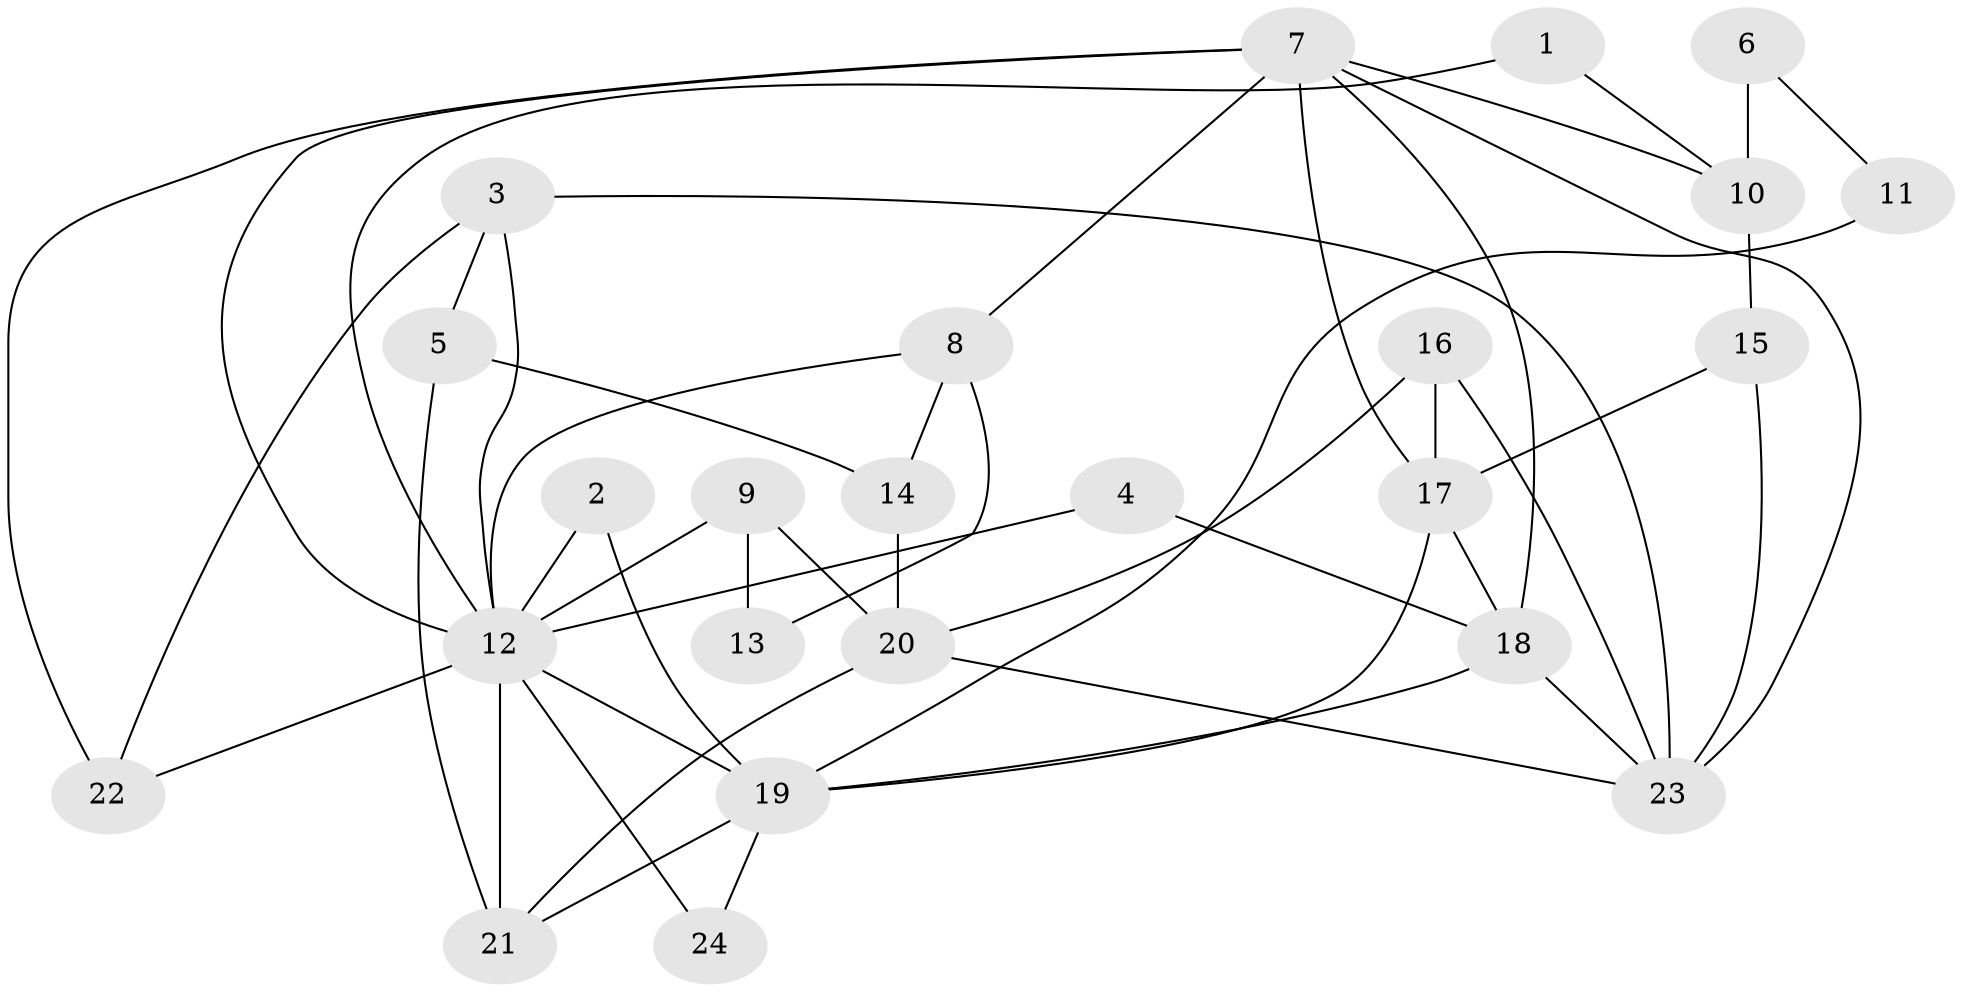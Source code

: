 // original degree distribution, {7: 0.025974025974025976, 4: 0.12987012987012986, 3: 0.24675324675324675, 2: 0.24675324675324675, 6: 0.012987012987012988, 5: 0.09090909090909091, 1: 0.23376623376623376, 8: 0.012987012987012988}
// Generated by graph-tools (version 1.1) at 2025/36/03/04/25 23:36:01]
// undirected, 24 vertices, 47 edges
graph export_dot {
  node [color=gray90,style=filled];
  1;
  2;
  3;
  4;
  5;
  6;
  7;
  8;
  9;
  10;
  11;
  12;
  13;
  14;
  15;
  16;
  17;
  18;
  19;
  20;
  21;
  22;
  23;
  24;
  1 -- 10 [weight=1.0];
  1 -- 12 [weight=1.0];
  2 -- 12 [weight=1.0];
  2 -- 19 [weight=1.0];
  3 -- 5 [weight=1.0];
  3 -- 12 [weight=1.0];
  3 -- 22 [weight=1.0];
  3 -- 23 [weight=1.0];
  4 -- 12 [weight=1.0];
  4 -- 18 [weight=1.0];
  5 -- 14 [weight=1.0];
  5 -- 21 [weight=1.0];
  6 -- 10 [weight=2.0];
  6 -- 11 [weight=1.0];
  7 -- 8 [weight=1.0];
  7 -- 10 [weight=2.0];
  7 -- 12 [weight=1.0];
  7 -- 17 [weight=1.0];
  7 -- 18 [weight=1.0];
  7 -- 22 [weight=1.0];
  7 -- 23 [weight=1.0];
  8 -- 12 [weight=1.0];
  8 -- 13 [weight=1.0];
  8 -- 14 [weight=1.0];
  9 -- 12 [weight=2.0];
  9 -- 13 [weight=1.0];
  9 -- 20 [weight=2.0];
  10 -- 15 [weight=1.0];
  11 -- 19 [weight=1.0];
  12 -- 19 [weight=1.0];
  12 -- 21 [weight=2.0];
  12 -- 22 [weight=2.0];
  12 -- 24 [weight=1.0];
  14 -- 20 [weight=1.0];
  15 -- 17 [weight=1.0];
  15 -- 23 [weight=1.0];
  16 -- 17 [weight=1.0];
  16 -- 20 [weight=1.0];
  16 -- 23 [weight=1.0];
  17 -- 18 [weight=1.0];
  17 -- 19 [weight=1.0];
  18 -- 19 [weight=1.0];
  18 -- 23 [weight=1.0];
  19 -- 21 [weight=1.0];
  19 -- 24 [weight=1.0];
  20 -- 21 [weight=1.0];
  20 -- 23 [weight=1.0];
}
